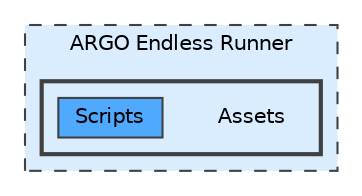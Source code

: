 digraph "D:/Users/razor/Documents/Studies/Year 4/ARGO/ARGO Endless Runner/Assets"
{
 // LATEX_PDF_SIZE
  bgcolor="transparent";
  edge [fontname=Helvetica,fontsize=10,labelfontname=Helvetica,labelfontsize=10];
  node [fontname=Helvetica,fontsize=10,shape=box,height=0.2,width=0.4];
  compound=true
  subgraph clusterdir_e1d1ec20544b8913b6379c4f17a6d2f9 {
    graph [ bgcolor="#daedff", pencolor="grey25", label="ARGO Endless Runner", fontname=Helvetica,fontsize=10 style="filled,dashed", URL="dir_e1d1ec20544b8913b6379c4f17a6d2f9.html",tooltip=""]
  subgraph clusterdir_c553857bd3ade66922e8101abc73756e {
    graph [ bgcolor="#daedff", pencolor="grey25", label="", fontname=Helvetica,fontsize=10 style="filled,bold", URL="dir_c553857bd3ade66922e8101abc73756e.html",tooltip=""]
    dir_c553857bd3ade66922e8101abc73756e [shape=plaintext, label="Assets"];
  dir_1d87fe3a4cbbe735367200dca4ed2ccd [label="Scripts", fillcolor="#4ea9ff", color="grey25", style="filled", URL="dir_1d87fe3a4cbbe735367200dca4ed2ccd.html",tooltip=""];
  }
  }
}
